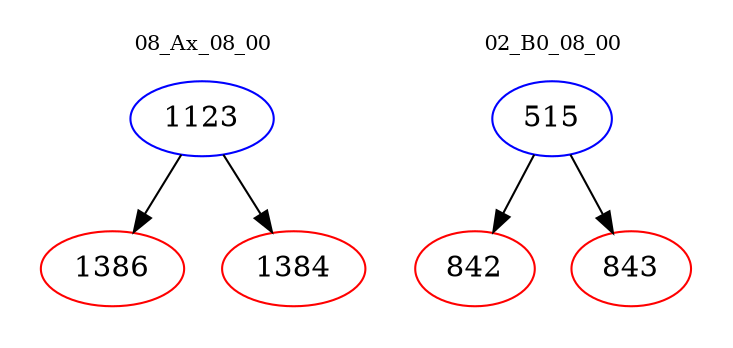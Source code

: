 digraph{
subgraph cluster_0 {
color = white
label = "08_Ax_08_00";
fontsize=10;
T0_1123 [label="1123", color="blue"]
T0_1123 -> T0_1386 [color="black"]
T0_1386 [label="1386", color="red"]
T0_1123 -> T0_1384 [color="black"]
T0_1384 [label="1384", color="red"]
}
subgraph cluster_1 {
color = white
label = "02_B0_08_00";
fontsize=10;
T1_515 [label="515", color="blue"]
T1_515 -> T1_842 [color="black"]
T1_842 [label="842", color="red"]
T1_515 -> T1_843 [color="black"]
T1_843 [label="843", color="red"]
}
}
